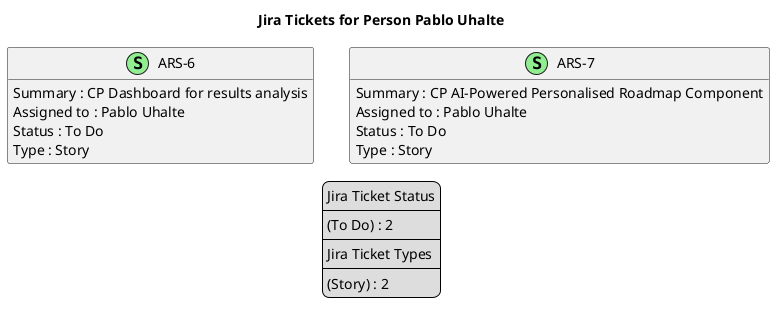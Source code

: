 @startuml
'https://plantuml.com/class-diagram

' GENERATE CLASS DIAGRAM ===========
' Generated at    : Tue May 14 12:25:21 CEST 2024

title Jira Tickets for Person Pablo Uhalte
hide empty members

legend
Jira Ticket Status
----
(To Do) : 2
----
Jira Ticket Types
----
(Story) : 2
end legend


' Tickets =======
class "ARS-6" << (S,lightgreen) >> {
  Summary : CP Dashboard for results analysis
  Assigned to : Pablo Uhalte
  Status : To Do
  Type : Story
}

class "ARS-7" << (S,lightgreen) >> {
  Summary : CP AI-Powered Personalised Roadmap Component
  Assigned to : Pablo Uhalte
  Status : To Do
  Type : Story
}



' Links =======


@enduml
